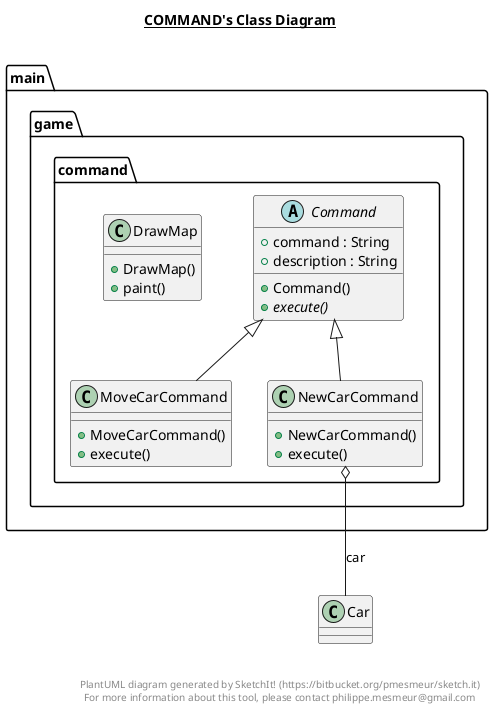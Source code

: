 @startuml

title __COMMAND's Class Diagram__\n

  package main {
    package main.game {
      package main.game.command {
        abstract class Command {
            + command : String
            + description : String
            + Command()
            {abstract} + execute()
        }
      }
    }
  }
  

  package main {
    package main.game {
      package main.game.command {
        class DrawMap {
            + DrawMap()
            + paint()
        }
      }
    }
  }
  

  package main {
    package main.game {
      package main.game.command {
        class MoveCarCommand {
            + MoveCarCommand()
            + execute()
        }
      }
    }
  }
  

  package main {
    package main.game {
      package main.game.command {
        class NewCarCommand {
            + NewCarCommand()
            + execute()
        }
      }
    }
  }
  

  MoveCarCommand -up-|> Command
  NewCarCommand -up-|> Command
  NewCarCommand o-- Car : car


right footer


PlantUML diagram generated by SketchIt! (https://bitbucket.org/pmesmeur/sketch.it)
For more information about this tool, please contact philippe.mesmeur@gmail.com
endfooter

@enduml
